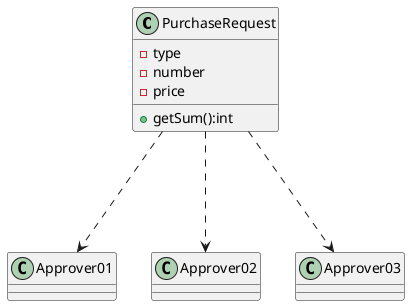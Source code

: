 @startuml

class PurchaseRequest{
    - type
    - number
    - price
    + getSum():int
}

class Approver01{

}
class Approver02{

}
class Approver03{

}

PurchaseRequest ...> Approver01
PurchaseRequest ...> Approver02
PurchaseRequest ...> Approver03
@enduml